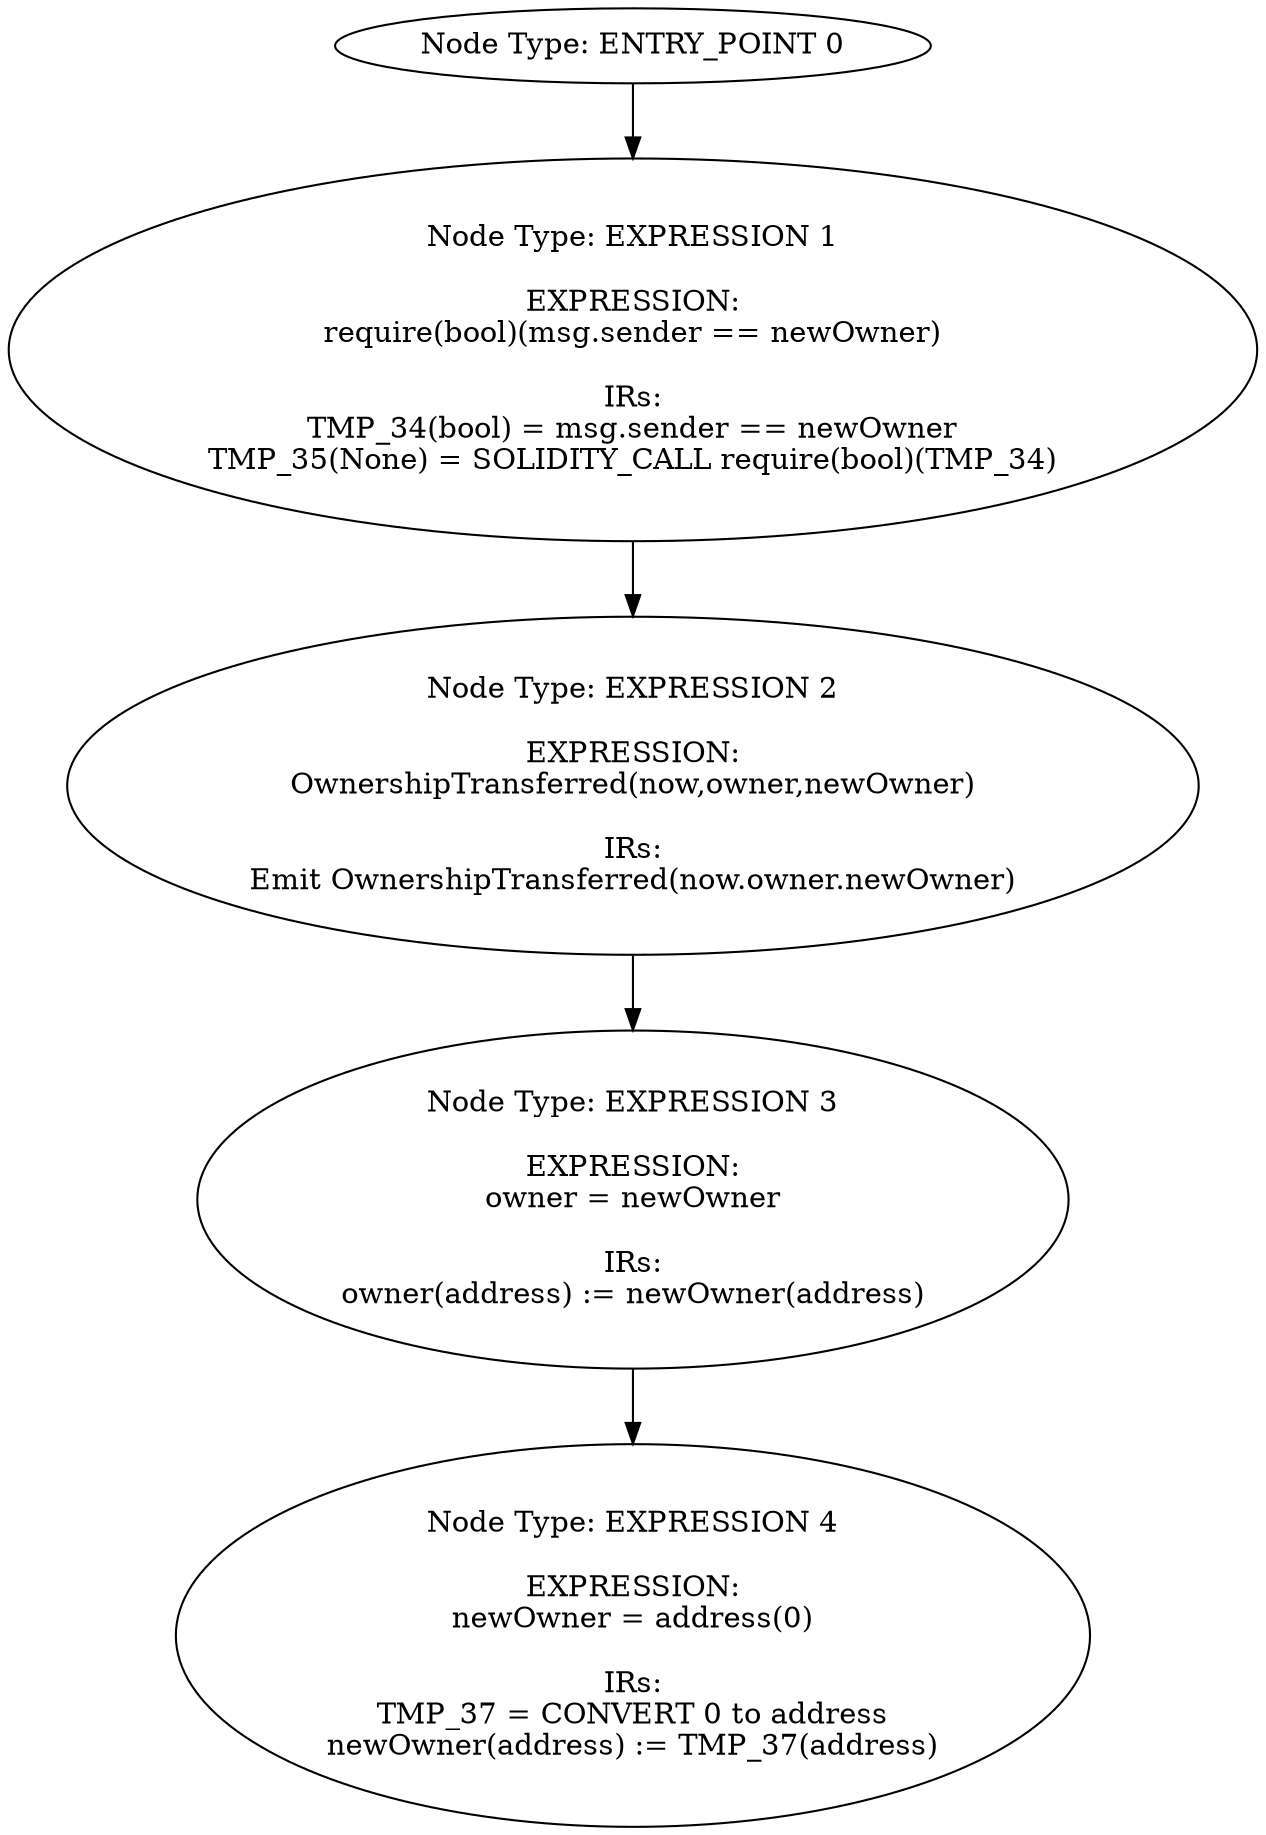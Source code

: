 digraph{
0[label="Node Type: ENTRY_POINT 0
"];
0->1;
1[label="Node Type: EXPRESSION 1

EXPRESSION:
require(bool)(msg.sender == newOwner)

IRs:
TMP_34(bool) = msg.sender == newOwner
TMP_35(None) = SOLIDITY_CALL require(bool)(TMP_34)"];
1->2;
2[label="Node Type: EXPRESSION 2

EXPRESSION:
OwnershipTransferred(now,owner,newOwner)

IRs:
Emit OwnershipTransferred(now.owner.newOwner)"];
2->3;
3[label="Node Type: EXPRESSION 3

EXPRESSION:
owner = newOwner

IRs:
owner(address) := newOwner(address)"];
3->4;
4[label="Node Type: EXPRESSION 4

EXPRESSION:
newOwner = address(0)

IRs:
TMP_37 = CONVERT 0 to address
newOwner(address) := TMP_37(address)"];
}
